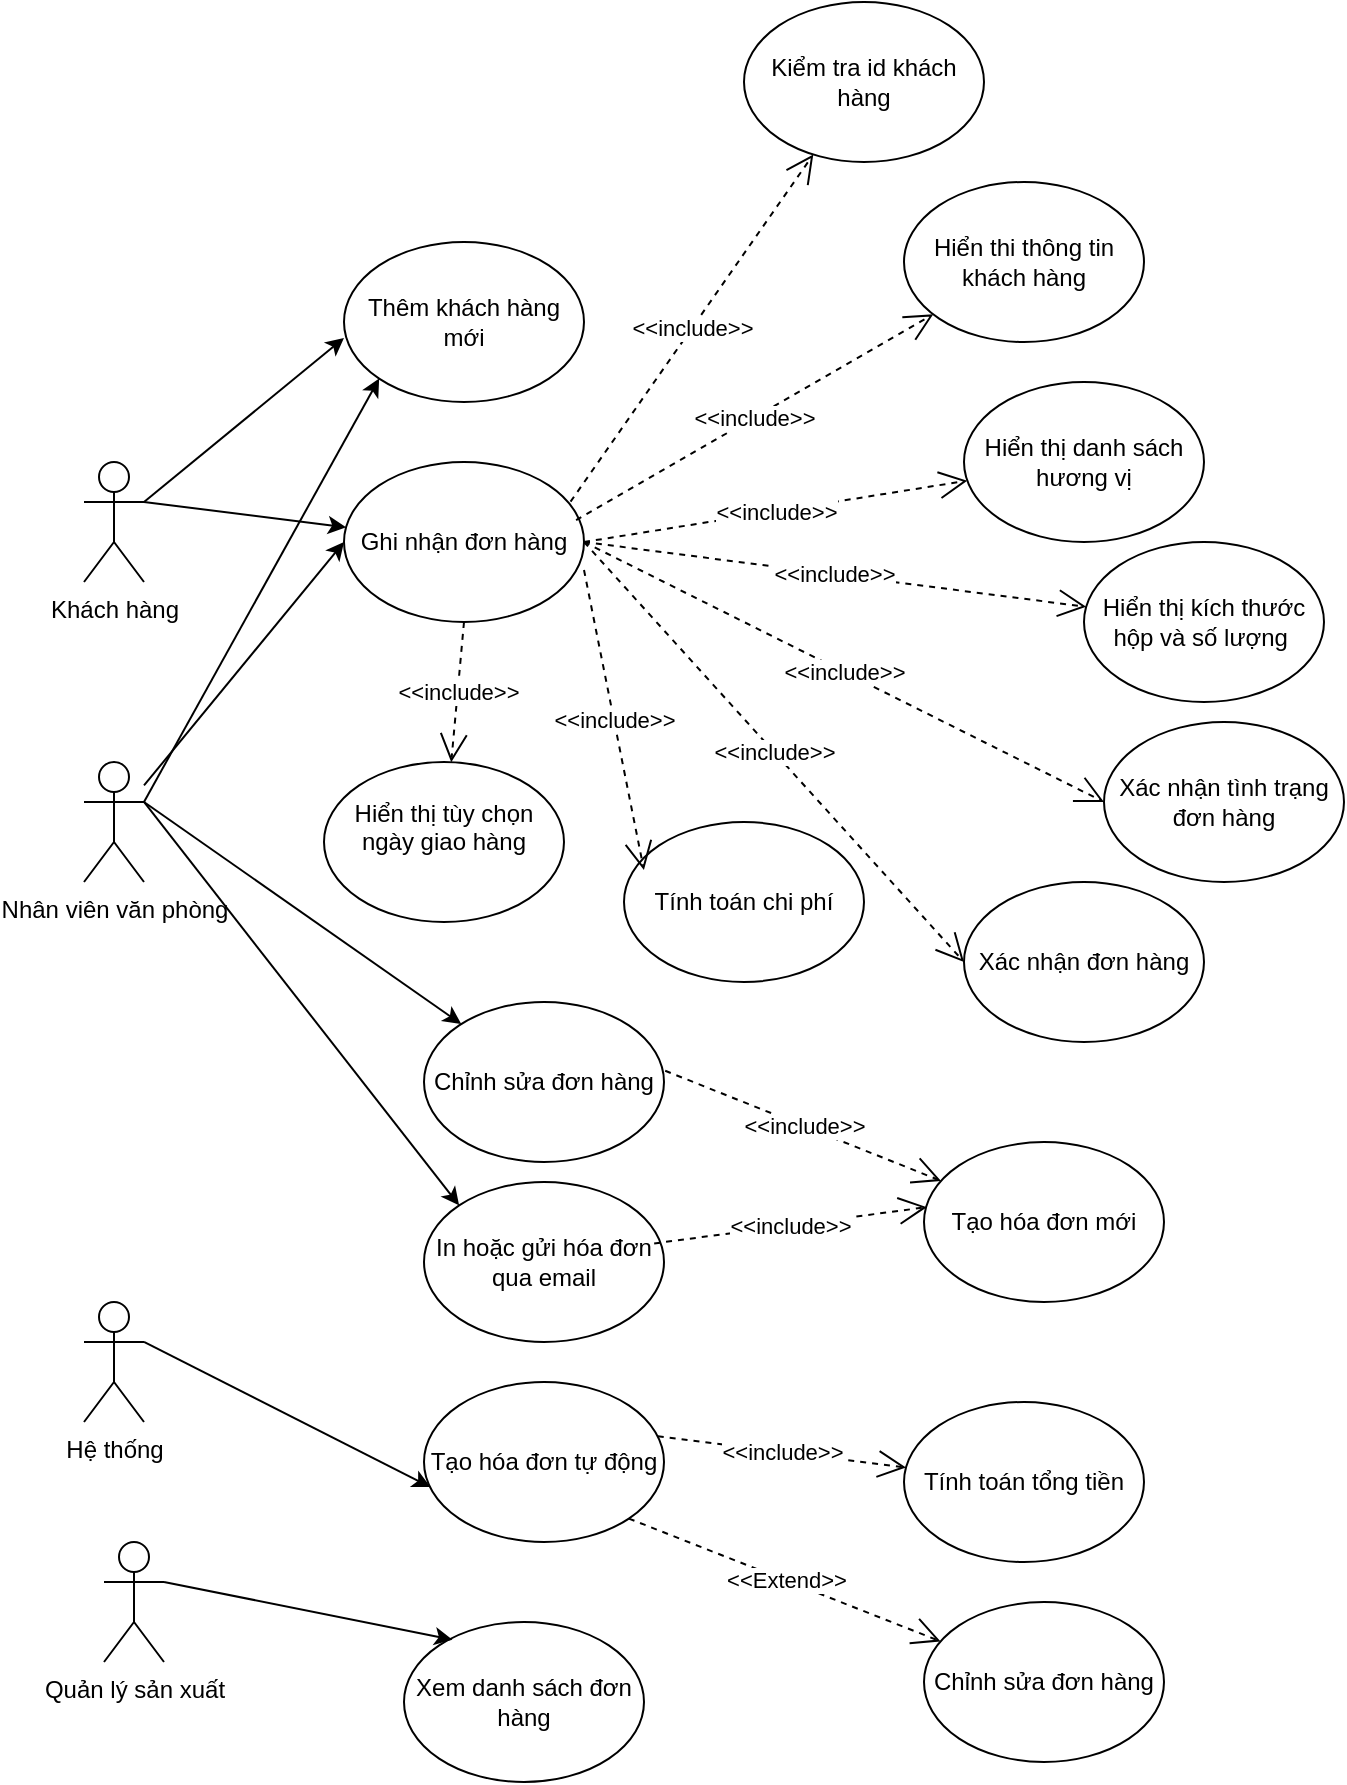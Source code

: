 <mxfile version="26.1.0">
  <diagram name="Page-1" id="FqVP2Kz7Vy-kTqScgBGe">
    <mxGraphModel dx="1434" dy="772" grid="1" gridSize="10" guides="1" tooltips="1" connect="1" arrows="1" fold="1" page="1" pageScale="1" pageWidth="850" pageHeight="1100" math="0" shadow="0">
      <root>
        <mxCell id="0" />
        <mxCell id="1" parent="0" />
        <mxCell id="7Zf0eA3XC2uxdwHDN1mc-1" value="Khách hàng" style="shape=umlActor;verticalLabelPosition=bottom;verticalAlign=top;html=1;outlineConnect=0;" parent="1" vertex="1">
          <mxGeometry x="190" y="310" width="30" height="60" as="geometry" />
        </mxCell>
        <mxCell id="7Zf0eA3XC2uxdwHDN1mc-2" value="Nhân viên văn phòng" style="shape=umlActor;verticalLabelPosition=bottom;verticalAlign=top;html=1;outlineConnect=0;" parent="1" vertex="1">
          <mxGeometry x="190" y="460" width="30" height="60" as="geometry" />
        </mxCell>
        <mxCell id="7Zf0eA3XC2uxdwHDN1mc-4" value="Quản lý sản xuất" style="shape=umlActor;verticalLabelPosition=bottom;verticalAlign=top;html=1;outlineConnect=0;" parent="1" vertex="1">
          <mxGeometry x="200" y="850" width="30" height="60" as="geometry" />
        </mxCell>
        <mxCell id="7Zf0eA3XC2uxdwHDN1mc-5" value="Hệ thống" style="shape=umlActor;verticalLabelPosition=bottom;verticalAlign=top;html=1;outlineConnect=0;" parent="1" vertex="1">
          <mxGeometry x="190" y="730" width="30" height="60" as="geometry" />
        </mxCell>
        <mxCell id="7Zf0eA3XC2uxdwHDN1mc-6" value="Thêm khách hàng mới" style="ellipse;whiteSpace=wrap;html=1;" parent="1" vertex="1">
          <mxGeometry x="320" y="200" width="120" height="80" as="geometry" />
        </mxCell>
        <mxCell id="7Zf0eA3XC2uxdwHDN1mc-7" value="Ghi nhận đơn hàng" style="ellipse;whiteSpace=wrap;html=1;" parent="1" vertex="1">
          <mxGeometry x="320" y="310" width="120" height="80" as="geometry" />
        </mxCell>
        <mxCell id="7Zf0eA3XC2uxdwHDN1mc-8" value="Tạo hóa đơn tự động " style="ellipse;whiteSpace=wrap;html=1;" parent="1" vertex="1">
          <mxGeometry x="360" y="770" width="120" height="80" as="geometry" />
        </mxCell>
        <mxCell id="7Zf0eA3XC2uxdwHDN1mc-9" value="Chỉnh sửa đơn hàng" style="ellipse;whiteSpace=wrap;html=1;" parent="1" vertex="1">
          <mxGeometry x="360" y="580" width="120" height="80" as="geometry" />
        </mxCell>
        <mxCell id="7Zf0eA3XC2uxdwHDN1mc-11" value="In hoặc gửi hóa đơn qua email" style="ellipse;whiteSpace=wrap;html=1;" parent="1" vertex="1">
          <mxGeometry x="360" y="670" width="120" height="80" as="geometry" />
        </mxCell>
        <mxCell id="7Zf0eA3XC2uxdwHDN1mc-12" value="Xem danh sách đơn hàng" style="ellipse;whiteSpace=wrap;html=1;" parent="1" vertex="1">
          <mxGeometry x="350" y="890" width="120" height="80" as="geometry" />
        </mxCell>
        <mxCell id="7Zf0eA3XC2uxdwHDN1mc-13" value="" style="endArrow=classic;html=1;rounded=0;exitX=1;exitY=0.333;exitDx=0;exitDy=0;exitPerimeter=0;entryX=0;entryY=0.6;entryDx=0;entryDy=0;entryPerimeter=0;" parent="1" source="7Zf0eA3XC2uxdwHDN1mc-1" target="7Zf0eA3XC2uxdwHDN1mc-6" edge="1">
          <mxGeometry width="50" height="50" relative="1" as="geometry">
            <mxPoint x="340" y="520" as="sourcePoint" />
            <mxPoint x="390" y="470" as="targetPoint" />
          </mxGeometry>
        </mxCell>
        <mxCell id="7Zf0eA3XC2uxdwHDN1mc-14" value="" style="endArrow=classic;html=1;rounded=0;exitX=1;exitY=0.333;exitDx=0;exitDy=0;exitPerimeter=0;" parent="1" source="7Zf0eA3XC2uxdwHDN1mc-1" target="7Zf0eA3XC2uxdwHDN1mc-7" edge="1">
          <mxGeometry width="50" height="50" relative="1" as="geometry">
            <mxPoint x="340" y="520" as="sourcePoint" />
            <mxPoint x="390" y="470" as="targetPoint" />
          </mxGeometry>
        </mxCell>
        <mxCell id="7Zf0eA3XC2uxdwHDN1mc-15" value="" style="endArrow=classic;html=1;rounded=0;exitX=1;exitY=0.333;exitDx=0;exitDy=0;exitPerimeter=0;entryX=0;entryY=1;entryDx=0;entryDy=0;" parent="1" source="7Zf0eA3XC2uxdwHDN1mc-2" target="7Zf0eA3XC2uxdwHDN1mc-6" edge="1">
          <mxGeometry width="50" height="50" relative="1" as="geometry">
            <mxPoint x="270" y="370" as="sourcePoint" />
            <mxPoint x="370" y="288" as="targetPoint" />
          </mxGeometry>
        </mxCell>
        <mxCell id="7Zf0eA3XC2uxdwHDN1mc-16" value="" style="endArrow=classic;html=1;rounded=0;entryX=0;entryY=0.5;entryDx=0;entryDy=0;" parent="1" source="7Zf0eA3XC2uxdwHDN1mc-2" target="7Zf0eA3XC2uxdwHDN1mc-7" edge="1">
          <mxGeometry width="50" height="50" relative="1" as="geometry">
            <mxPoint x="270" y="370" as="sourcePoint" />
            <mxPoint x="372" y="389" as="targetPoint" />
          </mxGeometry>
        </mxCell>
        <mxCell id="7Zf0eA3XC2uxdwHDN1mc-17" value="" style="endArrow=classic;html=1;rounded=0;exitX=1;exitY=0.333;exitDx=0;exitDy=0;exitPerimeter=0;" parent="1" source="7Zf0eA3XC2uxdwHDN1mc-2" target="7Zf0eA3XC2uxdwHDN1mc-9" edge="1">
          <mxGeometry width="50" height="50" relative="1" as="geometry">
            <mxPoint x="340" y="520" as="sourcePoint" />
            <mxPoint x="390" y="470" as="targetPoint" />
          </mxGeometry>
        </mxCell>
        <mxCell id="7Zf0eA3XC2uxdwHDN1mc-18" value="" style="endArrow=classic;html=1;rounded=0;exitX=1;exitY=0.333;exitDx=0;exitDy=0;exitPerimeter=0;entryX=0;entryY=0;entryDx=0;entryDy=0;" parent="1" source="7Zf0eA3XC2uxdwHDN1mc-2" target="7Zf0eA3XC2uxdwHDN1mc-11" edge="1">
          <mxGeometry width="50" height="50" relative="1" as="geometry">
            <mxPoint x="290" y="550" as="sourcePoint" />
            <mxPoint x="340" y="500" as="targetPoint" />
          </mxGeometry>
        </mxCell>
        <mxCell id="7Zf0eA3XC2uxdwHDN1mc-19" value="" style="endArrow=classic;html=1;rounded=0;entryX=0.202;entryY=0.111;entryDx=0;entryDy=0;entryPerimeter=0;exitX=1;exitY=0.333;exitDx=0;exitDy=0;exitPerimeter=0;" parent="1" source="7Zf0eA3XC2uxdwHDN1mc-4" target="7Zf0eA3XC2uxdwHDN1mc-12" edge="1">
          <mxGeometry width="50" height="50" relative="1" as="geometry">
            <mxPoint x="290" y="550" as="sourcePoint" />
            <mxPoint x="340" y="500" as="targetPoint" />
          </mxGeometry>
        </mxCell>
        <mxCell id="7Zf0eA3XC2uxdwHDN1mc-22" value="" style="endArrow=classic;html=1;rounded=0;entryX=0.027;entryY=0.657;entryDx=0;entryDy=0;entryPerimeter=0;exitX=1;exitY=0.333;exitDx=0;exitDy=0;exitPerimeter=0;" parent="1" source="7Zf0eA3XC2uxdwHDN1mc-5" target="7Zf0eA3XC2uxdwHDN1mc-8" edge="1">
          <mxGeometry width="50" height="50" relative="1" as="geometry">
            <mxPoint x="290" y="550" as="sourcePoint" />
            <mxPoint x="340" y="500" as="targetPoint" />
          </mxGeometry>
        </mxCell>
        <mxCell id="7Zf0eA3XC2uxdwHDN1mc-23" value="Kiểm tra id khách hàng" style="ellipse;whiteSpace=wrap;html=1;" parent="1" vertex="1">
          <mxGeometry x="520" y="80" width="120" height="80" as="geometry" />
        </mxCell>
        <mxCell id="7Zf0eA3XC2uxdwHDN1mc-24" value="&amp;lt;&amp;lt;include&amp;gt;&amp;gt;" style="endArrow=open;endSize=12;dashed=1;html=1;rounded=0;exitX=0.944;exitY=0.248;exitDx=0;exitDy=0;exitPerimeter=0;" parent="1" source="7Zf0eA3XC2uxdwHDN1mc-7" target="7Zf0eA3XC2uxdwHDN1mc-23" edge="1">
          <mxGeometry width="160" relative="1" as="geometry">
            <mxPoint x="470" y="299" as="sourcePoint" />
            <mxPoint x="711" y="586" as="targetPoint" />
          </mxGeometry>
        </mxCell>
        <mxCell id="7Zf0eA3XC2uxdwHDN1mc-26" value="Xác nhận đơn hàng" style="ellipse;whiteSpace=wrap;html=1;" parent="1" vertex="1">
          <mxGeometry x="630" y="520" width="120" height="80" as="geometry" />
        </mxCell>
        <mxCell id="7Zf0eA3XC2uxdwHDN1mc-27" value="&amp;lt;&amp;lt;include&amp;gt;&amp;gt;" style="endArrow=open;endSize=12;dashed=1;html=1;rounded=0;exitX=1;exitY=0.5;exitDx=0;exitDy=0;entryX=0;entryY=0.5;entryDx=0;entryDy=0;" parent="1" source="7Zf0eA3XC2uxdwHDN1mc-7" target="7Zf0eA3XC2uxdwHDN1mc-26" edge="1">
          <mxGeometry width="160" relative="1" as="geometry">
            <mxPoint x="483" y="380" as="sourcePoint" />
            <mxPoint x="641" y="358" as="targetPoint" />
          </mxGeometry>
        </mxCell>
        <mxCell id="7Zf0eA3XC2uxdwHDN1mc-28" value="Tính toán tổng tiền" style="ellipse;whiteSpace=wrap;html=1;" parent="1" vertex="1">
          <mxGeometry x="600" y="780" width="120" height="80" as="geometry" />
        </mxCell>
        <mxCell id="7Zf0eA3XC2uxdwHDN1mc-29" value="&amp;lt;&amp;lt;include&amp;gt;&amp;gt;" style="endArrow=open;endSize=12;dashed=1;html=1;rounded=0;exitX=0.974;exitY=0.339;exitDx=0;exitDy=0;exitPerimeter=0;" parent="1" source="7Zf0eA3XC2uxdwHDN1mc-8" target="7Zf0eA3XC2uxdwHDN1mc-28" edge="1">
          <mxGeometry width="160" relative="1" as="geometry">
            <mxPoint x="483" y="380" as="sourcePoint" />
            <mxPoint x="641" y="358" as="targetPoint" />
          </mxGeometry>
        </mxCell>
        <mxCell id="7Zf0eA3XC2uxdwHDN1mc-30" value="&amp;lt;&amp;lt;Extend&amp;gt;&amp;gt;" style="endArrow=open;endSize=12;dashed=1;html=1;rounded=0;exitX=1;exitY=1;exitDx=0;exitDy=0;" parent="1" source="7Zf0eA3XC2uxdwHDN1mc-8" target="7Zf0eA3XC2uxdwHDN1mc-31" edge="1">
          <mxGeometry x="0.001" width="160" relative="1" as="geometry">
            <mxPoint x="407" y="328" as="sourcePoint" />
            <mxPoint x="570" y="570" as="targetPoint" />
            <mxPoint as="offset" />
          </mxGeometry>
        </mxCell>
        <mxCell id="7Zf0eA3XC2uxdwHDN1mc-31" value="Chỉnh sửa đơn hàng" style="ellipse;whiteSpace=wrap;html=1;" parent="1" vertex="1">
          <mxGeometry x="610" y="880" width="120" height="80" as="geometry" />
        </mxCell>
        <mxCell id="7Zf0eA3XC2uxdwHDN1mc-32" value="Tạo hóa đơn mới" style="ellipse;whiteSpace=wrap;html=1;" parent="1" vertex="1">
          <mxGeometry x="610" y="650" width="120" height="80" as="geometry" />
        </mxCell>
        <mxCell id="7Zf0eA3XC2uxdwHDN1mc-33" value="&amp;lt;&amp;lt;include&amp;gt;&amp;gt;" style="endArrow=open;endSize=12;dashed=1;html=1;rounded=0;exitX=1.005;exitY=0.43;exitDx=0;exitDy=0;exitPerimeter=0;" parent="1" source="7Zf0eA3XC2uxdwHDN1mc-9" target="7Zf0eA3XC2uxdwHDN1mc-32" edge="1">
          <mxGeometry width="160" relative="1" as="geometry">
            <mxPoint x="487" y="477" as="sourcePoint" />
            <mxPoint x="637" y="531" as="targetPoint" />
          </mxGeometry>
        </mxCell>
        <mxCell id="7Zf0eA3XC2uxdwHDN1mc-34" value="&amp;lt;&amp;lt;include&amp;gt;&amp;gt;" style="endArrow=open;endSize=12;dashed=1;html=1;rounded=0;exitX=0.959;exitY=0.384;exitDx=0;exitDy=0;exitPerimeter=0;entryX=0.012;entryY=0.407;entryDx=0;entryDy=0;entryPerimeter=0;" parent="1" source="7Zf0eA3XC2uxdwHDN1mc-11" target="7Zf0eA3XC2uxdwHDN1mc-32" edge="1">
          <mxGeometry width="160" relative="1" as="geometry">
            <mxPoint x="491" y="584" as="sourcePoint" />
            <mxPoint x="644" y="718" as="targetPoint" />
          </mxGeometry>
        </mxCell>
        <mxCell id="5Kd5s5loRdGXgx7CyZr9-55" value="Hiển thi thông tin khách hàng" style="ellipse;whiteSpace=wrap;html=1;" vertex="1" parent="1">
          <mxGeometry x="600" y="170" width="120" height="80" as="geometry" />
        </mxCell>
        <mxCell id="5Kd5s5loRdGXgx7CyZr9-56" value="&amp;lt;&amp;lt;include&amp;gt;&amp;gt;" style="endArrow=open;endSize=12;dashed=1;html=1;rounded=0;exitX=0.967;exitY=0.363;exitDx=0;exitDy=0;exitPerimeter=0;" edge="1" parent="1" source="7Zf0eA3XC2uxdwHDN1mc-7" target="5Kd5s5loRdGXgx7CyZr9-55">
          <mxGeometry width="160" relative="1" as="geometry">
            <mxPoint x="483" y="380" as="sourcePoint" />
            <mxPoint x="654" y="285" as="targetPoint" />
          </mxGeometry>
        </mxCell>
        <mxCell id="5Kd5s5loRdGXgx7CyZr9-58" value="&lt;div&gt;&lt;span style=&quot;background-color: transparent; color: light-dark(rgb(0, 0, 0), rgb(255, 255, 255));&quot;&gt;Hiển thị danh sách hương vị&lt;/span&gt;&lt;/div&gt;" style="ellipse;whiteSpace=wrap;html=1;" vertex="1" parent="1">
          <mxGeometry x="630" y="270" width="120" height="80" as="geometry" />
        </mxCell>
        <mxCell id="5Kd5s5loRdGXgx7CyZr9-59" value="&amp;lt;&amp;lt;include&amp;gt;&amp;gt;" style="endArrow=open;endSize=12;dashed=1;html=1;rounded=0;exitX=1;exitY=0.5;exitDx=0;exitDy=0;" edge="1" parent="1" source="7Zf0eA3XC2uxdwHDN1mc-7" target="5Kd5s5loRdGXgx7CyZr9-58">
          <mxGeometry width="160" relative="1" as="geometry">
            <mxPoint x="486" y="389" as="sourcePoint" />
            <mxPoint x="652" y="304" as="targetPoint" />
          </mxGeometry>
        </mxCell>
        <mxCell id="5Kd5s5loRdGXgx7CyZr9-60" value="Hiển thị kích thước hộp và số lượng&amp;nbsp;" style="ellipse;whiteSpace=wrap;html=1;" vertex="1" parent="1">
          <mxGeometry x="690" y="350" width="120" height="80" as="geometry" />
        </mxCell>
        <mxCell id="5Kd5s5loRdGXgx7CyZr9-61" value="&amp;lt;&amp;lt;include&amp;gt;&amp;gt;" style="endArrow=open;endSize=12;dashed=1;html=1;rounded=0;exitX=1;exitY=0.5;exitDx=0;exitDy=0;" edge="1" parent="1" source="7Zf0eA3XC2uxdwHDN1mc-7" target="5Kd5s5loRdGXgx7CyZr9-60">
          <mxGeometry width="160" relative="1" as="geometry">
            <mxPoint x="490" y="400" as="sourcePoint" />
            <mxPoint x="630" y="500" as="targetPoint" />
          </mxGeometry>
        </mxCell>
        <mxCell id="5Kd5s5loRdGXgx7CyZr9-62" value="Tính toán chi phí" style="ellipse;whiteSpace=wrap;html=1;" vertex="1" parent="1">
          <mxGeometry x="460" y="490" width="120" height="80" as="geometry" />
        </mxCell>
        <mxCell id="5Kd5s5loRdGXgx7CyZr9-63" value="&amp;lt;&amp;lt;include&amp;gt;&amp;gt;" style="endArrow=open;endSize=12;dashed=1;html=1;rounded=0;exitX=1;exitY=0.675;exitDx=0;exitDy=0;entryX=0.083;entryY=0.3;entryDx=0;entryDy=0;exitPerimeter=0;entryPerimeter=0;" edge="1" parent="1" source="7Zf0eA3XC2uxdwHDN1mc-7" target="5Kd5s5loRdGXgx7CyZr9-62">
          <mxGeometry width="160" relative="1" as="geometry">
            <mxPoint x="490" y="400" as="sourcePoint" />
            <mxPoint x="630" y="500" as="targetPoint" />
          </mxGeometry>
        </mxCell>
        <mxCell id="5Kd5s5loRdGXgx7CyZr9-64" value="&amp;lt;&amp;lt;include&amp;gt;&amp;gt;" style="endArrow=open;endSize=12;dashed=1;html=1;rounded=0;exitX=1;exitY=0.5;exitDx=0;exitDy=0;entryX=0;entryY=0.5;entryDx=0;entryDy=0;" edge="1" parent="1" source="7Zf0eA3XC2uxdwHDN1mc-7" target="5Kd5s5loRdGXgx7CyZr9-65">
          <mxGeometry width="160" relative="1" as="geometry">
            <mxPoint x="490" y="400" as="sourcePoint" />
            <mxPoint x="600" y="450" as="targetPoint" />
          </mxGeometry>
        </mxCell>
        <mxCell id="5Kd5s5loRdGXgx7CyZr9-65" value="Xác nhận tình trạng đơn hàng" style="ellipse;whiteSpace=wrap;html=1;" vertex="1" parent="1">
          <mxGeometry x="700" y="440" width="120" height="80" as="geometry" />
        </mxCell>
        <mxCell id="5Kd5s5loRdGXgx7CyZr9-66" value="&#xa;Hiển thị tùy chọn ngày giao hàng&#xa;&#xa;" style="ellipse;whiteSpace=wrap;html=1;" vertex="1" parent="1">
          <mxGeometry x="310" y="460" width="120" height="80" as="geometry" />
        </mxCell>
        <mxCell id="5Kd5s5loRdGXgx7CyZr9-67" value="&amp;lt;&amp;lt;include&amp;gt;&amp;gt;" style="endArrow=open;endSize=12;dashed=1;html=1;rounded=0;exitX=0.5;exitY=1;exitDx=0;exitDy=0;" edge="1" parent="1" source="7Zf0eA3XC2uxdwHDN1mc-7" target="5Kd5s5loRdGXgx7CyZr9-66">
          <mxGeometry width="160" relative="1" as="geometry">
            <mxPoint x="490" y="414" as="sourcePoint" />
            <mxPoint x="480" y="524" as="targetPoint" />
          </mxGeometry>
        </mxCell>
      </root>
    </mxGraphModel>
  </diagram>
</mxfile>
